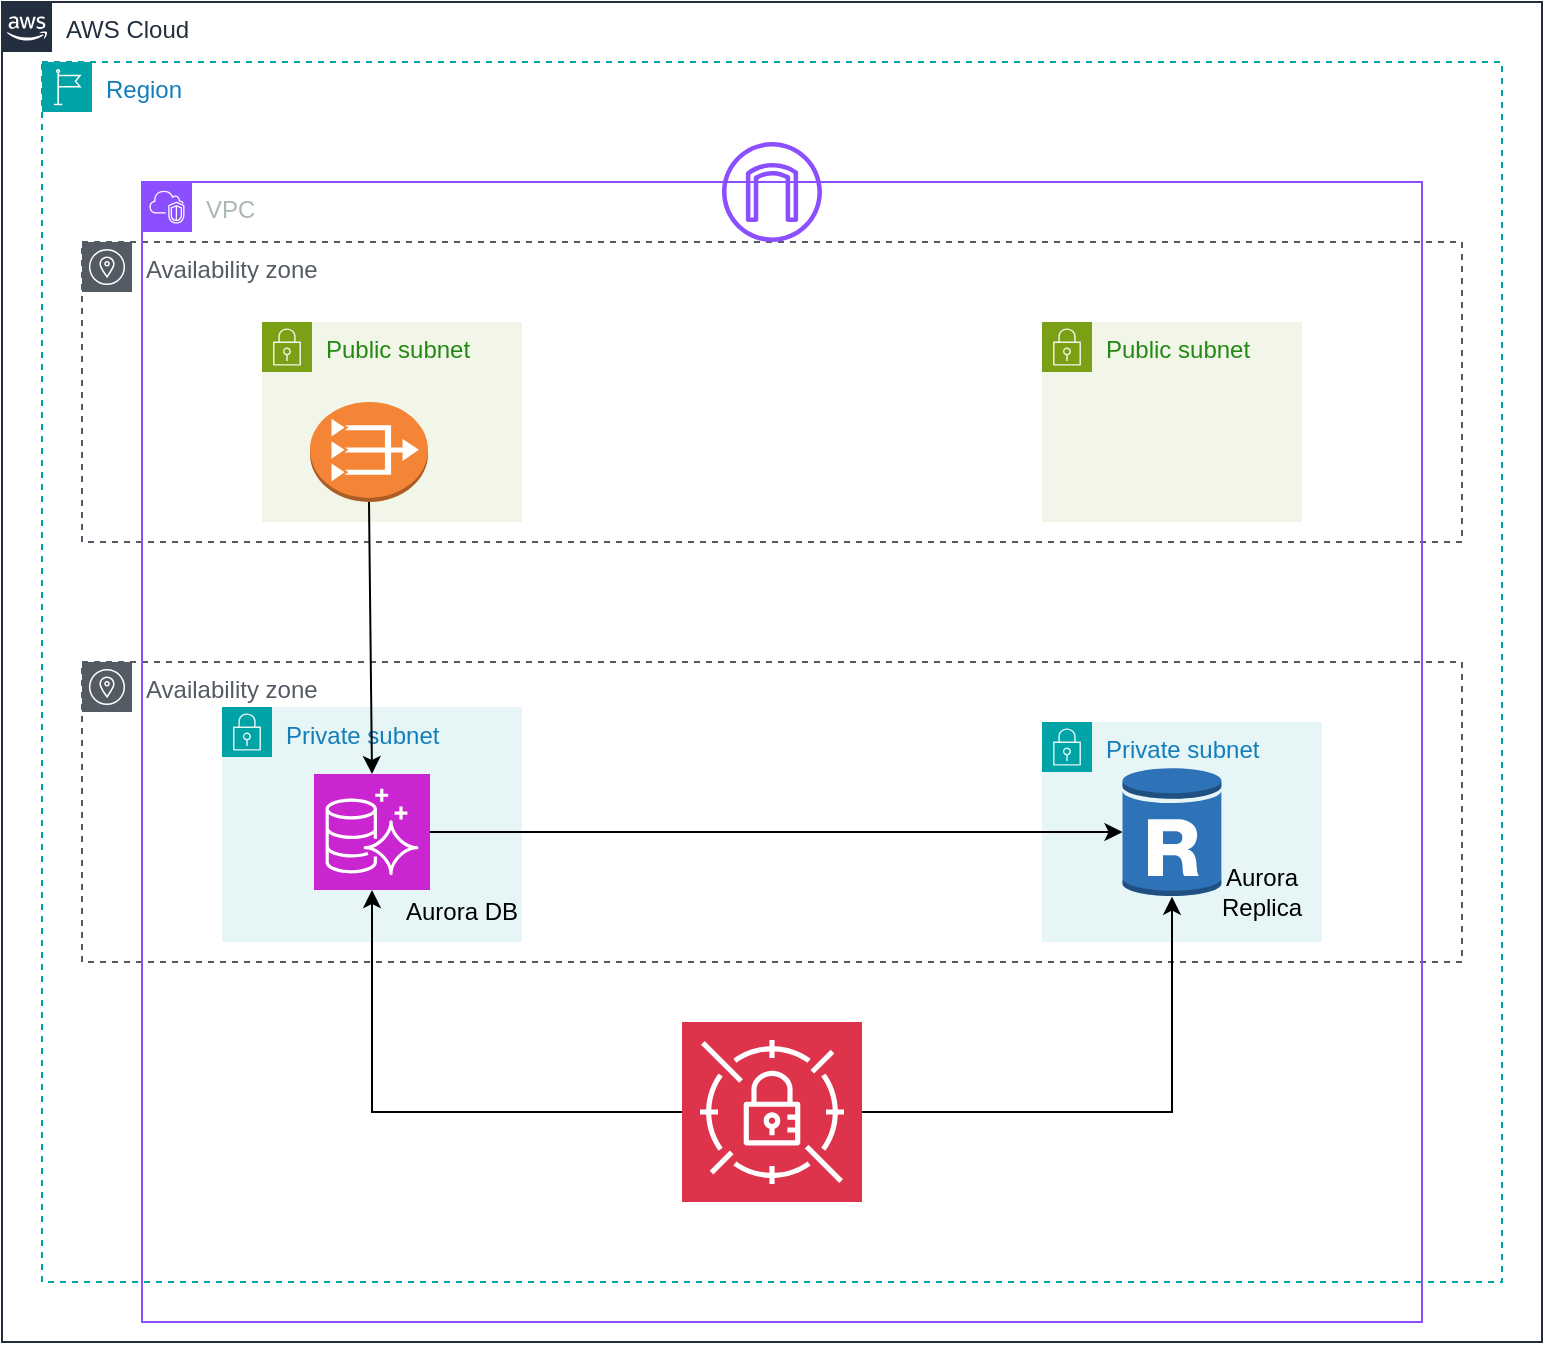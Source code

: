 <mxfile version="27.1.6">
  <diagram name="Page-1" id="P7XPLu2gQpi7eP3rMEub">
    <mxGraphModel dx="909" dy="398" grid="1" gridSize="10" guides="1" tooltips="1" connect="1" arrows="1" fold="1" page="1" pageScale="1" pageWidth="850" pageHeight="1100" math="0" shadow="0">
      <root>
        <mxCell id="0" />
        <mxCell id="1" parent="0" />
        <mxCell id="iR5fbzh18XWzhFeELOyl-1" value="AWS Cloud" style="points=[[0,0],[0.25,0],[0.5,0],[0.75,0],[1,0],[1,0.25],[1,0.5],[1,0.75],[1,1],[0.75,1],[0.5,1],[0.25,1],[0,1],[0,0.75],[0,0.5],[0,0.25]];outlineConnect=0;gradientColor=none;html=1;whiteSpace=wrap;fontSize=12;fontStyle=0;container=1;pointerEvents=0;collapsible=0;recursiveResize=0;shape=mxgraph.aws4.group;grIcon=mxgraph.aws4.group_aws_cloud_alt;strokeColor=#232F3E;fillColor=none;verticalAlign=top;align=left;spacingLeft=30;fontColor=#232F3E;dashed=0;" parent="1" vertex="1">
          <mxGeometry x="50" y="150" width="770" height="670" as="geometry" />
        </mxCell>
        <mxCell id="iR5fbzh18XWzhFeELOyl-2" value="Region" style="points=[[0,0],[0.25,0],[0.5,0],[0.75,0],[1,0],[1,0.25],[1,0.5],[1,0.75],[1,1],[0.75,1],[0.5,1],[0.25,1],[0,1],[0,0.75],[0,0.5],[0,0.25]];outlineConnect=0;gradientColor=none;html=1;whiteSpace=wrap;fontSize=12;fontStyle=0;container=1;pointerEvents=0;collapsible=0;recursiveResize=0;shape=mxgraph.aws4.group;grIcon=mxgraph.aws4.group_region;strokeColor=#00A4A6;fillColor=none;verticalAlign=top;align=left;spacingLeft=30;fontColor=#147EBA;dashed=1;" parent="1" vertex="1">
          <mxGeometry x="70" y="180" width="730" height="610" as="geometry" />
        </mxCell>
        <mxCell id="iR5fbzh18XWzhFeELOyl-3" value="Availability zone" style="sketch=0;outlineConnect=0;gradientColor=none;html=1;whiteSpace=wrap;fontSize=12;fontStyle=0;shape=mxgraph.aws4.group;grIcon=mxgraph.aws4.group_availability_zone;strokeColor=#545B64;fillColor=none;verticalAlign=top;align=left;spacingLeft=30;fontColor=#545B64;dashed=1;" parent="iR5fbzh18XWzhFeELOyl-2" vertex="1">
          <mxGeometry x="20" y="90" width="690" height="150" as="geometry" />
        </mxCell>
        <mxCell id="iR5fbzh18XWzhFeELOyl-4" value="Availability zone" style="sketch=0;outlineConnect=0;gradientColor=none;html=1;whiteSpace=wrap;fontSize=12;fontStyle=0;shape=mxgraph.aws4.group;grIcon=mxgraph.aws4.group_availability_zone;strokeColor=#545B64;fillColor=none;verticalAlign=top;align=left;spacingLeft=30;fontColor=#545B64;dashed=1;" parent="iR5fbzh18XWzhFeELOyl-2" vertex="1">
          <mxGeometry x="20" y="300" width="690" height="150" as="geometry" />
        </mxCell>
        <mxCell id="iR5fbzh18XWzhFeELOyl-5" value="VPC" style="points=[[0,0],[0.25,0],[0.5,0],[0.75,0],[1,0],[1,0.25],[1,0.5],[1,0.75],[1,1],[0.75,1],[0.5,1],[0.25,1],[0,1],[0,0.75],[0,0.5],[0,0.25]];outlineConnect=0;gradientColor=none;html=1;whiteSpace=wrap;fontSize=12;fontStyle=0;container=1;pointerEvents=0;collapsible=0;recursiveResize=0;shape=mxgraph.aws4.group;grIcon=mxgraph.aws4.group_vpc2;strokeColor=#8C4FFF;fillColor=none;verticalAlign=top;align=left;spacingLeft=30;fontColor=#AAB7B8;dashed=0;" parent="1" vertex="1">
          <mxGeometry x="120" y="240" width="640" height="570" as="geometry" />
        </mxCell>
        <mxCell id="iR5fbzh18XWzhFeELOyl-8" value="Public subnet" style="points=[[0,0],[0.25,0],[0.5,0],[0.75,0],[1,0],[1,0.25],[1,0.5],[1,0.75],[1,1],[0.75,1],[0.5,1],[0.25,1],[0,1],[0,0.75],[0,0.5],[0,0.25]];outlineConnect=0;gradientColor=none;html=1;whiteSpace=wrap;fontSize=12;fontStyle=0;container=1;pointerEvents=0;collapsible=0;recursiveResize=0;shape=mxgraph.aws4.group;grIcon=mxgraph.aws4.group_security_group;grStroke=0;strokeColor=#7AA116;fillColor=#F2F6E8;verticalAlign=top;align=left;spacingLeft=30;fontColor=#248814;dashed=0;" parent="iR5fbzh18XWzhFeELOyl-5" vertex="1">
          <mxGeometry x="450" y="70" width="130" height="100" as="geometry" />
        </mxCell>
        <mxCell id="iR5fbzh18XWzhFeELOyl-6" value="" style="sketch=0;points=[[0,0,0],[0.25,0,0],[0.5,0,0],[0.75,0,0],[1,0,0],[0,1,0],[0.25,1,0],[0.5,1,0],[0.75,1,0],[1,1,0],[0,0.25,0],[0,0.5,0],[0,0.75,0],[1,0.25,0],[1,0.5,0],[1,0.75,0]];outlineConnect=0;fontColor=#232F3E;fillColor=#DD344C;strokeColor=#ffffff;dashed=0;verticalLabelPosition=bottom;verticalAlign=top;align=center;html=1;fontSize=12;fontStyle=0;aspect=fixed;shape=mxgraph.aws4.resourceIcon;resIcon=mxgraph.aws4.secrets_manager;" parent="iR5fbzh18XWzhFeELOyl-5" vertex="1">
          <mxGeometry x="270" y="420" width="90" height="90" as="geometry" />
        </mxCell>
        <mxCell id="KVEA8b8nSb7B48SDveHv-5" value="" style="sketch=0;outlineConnect=0;fontColor=#232F3E;gradientColor=none;fillColor=#8C4FFF;strokeColor=none;dashed=0;verticalLabelPosition=bottom;verticalAlign=top;align=center;html=1;fontSize=12;fontStyle=0;aspect=fixed;pointerEvents=1;shape=mxgraph.aws4.internet_gateway;" vertex="1" parent="iR5fbzh18XWzhFeELOyl-5">
          <mxGeometry x="290" y="-20" width="50" height="50" as="geometry" />
        </mxCell>
        <mxCell id="iR5fbzh18XWzhFeELOyl-7" value="Public subnet" style="points=[[0,0],[0.25,0],[0.5,0],[0.75,0],[1,0],[1,0.25],[1,0.5],[1,0.75],[1,1],[0.75,1],[0.5,1],[0.25,1],[0,1],[0,0.75],[0,0.5],[0,0.25]];outlineConnect=0;gradientColor=none;html=1;whiteSpace=wrap;fontSize=12;fontStyle=0;container=1;pointerEvents=0;collapsible=0;recursiveResize=0;shape=mxgraph.aws4.group;grIcon=mxgraph.aws4.group_security_group;grStroke=0;strokeColor=#7AA116;fillColor=#F2F6E8;verticalAlign=top;align=left;spacingLeft=30;fontColor=#248814;dashed=0;" parent="iR5fbzh18XWzhFeELOyl-5" vertex="1">
          <mxGeometry x="60" y="70" width="130" height="100" as="geometry" />
        </mxCell>
        <mxCell id="KVEA8b8nSb7B48SDveHv-6" value="" style="outlineConnect=0;dashed=0;verticalLabelPosition=bottom;verticalAlign=top;align=center;html=1;shape=mxgraph.aws3.vpc_nat_gateway;fillColor=#F58536;gradientColor=none;" vertex="1" parent="iR5fbzh18XWzhFeELOyl-7">
          <mxGeometry x="24" y="40" width="59" height="50" as="geometry" />
        </mxCell>
        <mxCell id="iR5fbzh18XWzhFeELOyl-15" value="Private subnet" style="points=[[0,0],[0.25,0],[0.5,0],[0.75,0],[1,0],[1,0.25],[1,0.5],[1,0.75],[1,1],[0.75,1],[0.5,1],[0.25,1],[0,1],[0,0.75],[0,0.5],[0,0.25]];outlineConnect=0;gradientColor=none;html=1;whiteSpace=wrap;fontSize=12;fontStyle=0;container=1;pointerEvents=0;collapsible=0;recursiveResize=0;shape=mxgraph.aws4.group;grIcon=mxgraph.aws4.group_security_group;grStroke=0;strokeColor=#00A4A6;fillColor=#E6F6F7;verticalAlign=top;align=left;spacingLeft=30;fontColor=#147EBA;dashed=0;" parent="iR5fbzh18XWzhFeELOyl-5" vertex="1">
          <mxGeometry x="40" y="262.5" width="150" height="117.5" as="geometry" />
        </mxCell>
        <mxCell id="KVEA8b8nSb7B48SDveHv-2" value="" style="sketch=0;points=[[0,0,0],[0.25,0,0],[0.5,0,0],[0.75,0,0],[1,0,0],[0,1,0],[0.25,1,0],[0.5,1,0],[0.75,1,0],[1,1,0],[0,0.25,0],[0,0.5,0],[0,0.75,0],[1,0.25,0],[1,0.5,0],[1,0.75,0]];outlineConnect=0;fontColor=#232F3E;fillColor=#C925D1;strokeColor=#ffffff;dashed=0;verticalLabelPosition=bottom;verticalAlign=top;align=center;html=1;fontSize=12;fontStyle=0;aspect=fixed;shape=mxgraph.aws4.resourceIcon;resIcon=mxgraph.aws4.aurora;" vertex="1" parent="iR5fbzh18XWzhFeELOyl-15">
          <mxGeometry x="46" y="33.5" width="58" height="58" as="geometry" />
        </mxCell>
        <mxCell id="KVEA8b8nSb7B48SDveHv-14" value="Aurora DB" style="text;html=1;align=center;verticalAlign=middle;whiteSpace=wrap;rounded=0;" vertex="1" parent="iR5fbzh18XWzhFeELOyl-15">
          <mxGeometry x="90" y="87.5" width="60" height="30" as="geometry" />
        </mxCell>
        <mxCell id="KVEA8b8nSb7B48SDveHv-9" value="" style="endArrow=classic;html=1;rounded=0;entryX=0.5;entryY=1;entryDx=0;entryDy=0;entryPerimeter=0;exitX=0;exitY=0.5;exitDx=0;exitDy=0;exitPerimeter=0;" edge="1" parent="iR5fbzh18XWzhFeELOyl-5" source="iR5fbzh18XWzhFeELOyl-6" target="KVEA8b8nSb7B48SDveHv-2">
          <mxGeometry width="50" height="50" relative="1" as="geometry">
            <mxPoint x="280" y="410" as="sourcePoint" />
            <mxPoint x="330" y="360" as="targetPoint" />
            <Array as="points">
              <mxPoint x="115" y="465" />
            </Array>
          </mxGeometry>
        </mxCell>
        <mxCell id="KVEA8b8nSb7B48SDveHv-12" value="" style="endArrow=classic;html=1;rounded=0;exitX=0.5;exitY=1;exitDx=0;exitDy=0;exitPerimeter=0;entryX=0.5;entryY=0;entryDx=0;entryDy=0;entryPerimeter=0;" edge="1" parent="iR5fbzh18XWzhFeELOyl-5" source="KVEA8b8nSb7B48SDveHv-6" target="KVEA8b8nSb7B48SDveHv-2">
          <mxGeometry width="50" height="50" relative="1" as="geometry">
            <mxPoint x="280" y="230" as="sourcePoint" />
            <mxPoint x="330" y="180" as="targetPoint" />
          </mxGeometry>
        </mxCell>
        <mxCell id="iR5fbzh18XWzhFeELOyl-10" value="Private subnet" style="points=[[0,0],[0.25,0],[0.5,0],[0.75,0],[1,0],[1,0.25],[1,0.5],[1,0.75],[1,1],[0.75,1],[0.5,1],[0.25,1],[0,1],[0,0.75],[0,0.5],[0,0.25]];outlineConnect=0;gradientColor=none;html=1;whiteSpace=wrap;fontSize=12;fontStyle=0;container=1;pointerEvents=0;collapsible=0;recursiveResize=0;shape=mxgraph.aws4.group;grIcon=mxgraph.aws4.group_security_group;grStroke=0;strokeColor=#00A4A6;fillColor=#E6F6F7;verticalAlign=top;align=left;spacingLeft=30;fontColor=#147EBA;dashed=0;" parent="iR5fbzh18XWzhFeELOyl-5" vertex="1">
          <mxGeometry x="450" y="270" width="140" height="110" as="geometry" />
        </mxCell>
        <mxCell id="KVEA8b8nSb7B48SDveHv-4" value="" style="outlineConnect=0;dashed=0;verticalLabelPosition=bottom;verticalAlign=top;align=center;html=1;shape=mxgraph.aws3.rds_db_instance_read_replica;fillColor=#2E73B8;gradientColor=none;" vertex="1" parent="iR5fbzh18XWzhFeELOyl-10">
          <mxGeometry x="40.25" y="22" width="49.5" height="66" as="geometry" />
        </mxCell>
        <mxCell id="KVEA8b8nSb7B48SDveHv-15" value="Aurora Replica" style="text;html=1;align=center;verticalAlign=middle;whiteSpace=wrap;rounded=0;" vertex="1" parent="iR5fbzh18XWzhFeELOyl-10">
          <mxGeometry x="80" y="70" width="60" height="30" as="geometry" />
        </mxCell>
        <mxCell id="KVEA8b8nSb7B48SDveHv-10" value="" style="endArrow=classic;html=1;rounded=0;entryX=0.5;entryY=0.99;entryDx=0;entryDy=0;entryPerimeter=0;exitX=1;exitY=0.5;exitDx=0;exitDy=0;exitPerimeter=0;" edge="1" parent="iR5fbzh18XWzhFeELOyl-5" source="iR5fbzh18XWzhFeELOyl-6" target="KVEA8b8nSb7B48SDveHv-4">
          <mxGeometry width="50" height="50" relative="1" as="geometry">
            <mxPoint x="280" y="410" as="sourcePoint" />
            <mxPoint x="330" y="360" as="targetPoint" />
            <Array as="points">
              <mxPoint x="515" y="465" />
            </Array>
          </mxGeometry>
        </mxCell>
        <mxCell id="KVEA8b8nSb7B48SDveHv-11" value="" style="endArrow=classic;html=1;rounded=0;exitX=1;exitY=0.5;exitDx=0;exitDy=0;exitPerimeter=0;entryX=0;entryY=0.5;entryDx=0;entryDy=0;entryPerimeter=0;" edge="1" parent="iR5fbzh18XWzhFeELOyl-5" source="KVEA8b8nSb7B48SDveHv-2" target="KVEA8b8nSb7B48SDveHv-4">
          <mxGeometry width="50" height="50" relative="1" as="geometry">
            <mxPoint x="280" y="320" as="sourcePoint" />
            <mxPoint x="330" y="270" as="targetPoint" />
          </mxGeometry>
        </mxCell>
      </root>
    </mxGraphModel>
  </diagram>
</mxfile>
